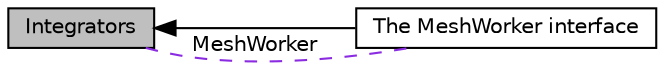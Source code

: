digraph "Integrators"
{
  edge [fontname="Helvetica",fontsize="10",labelfontname="Helvetica",labelfontsize="10"];
  node [fontname="Helvetica",fontsize="10",shape=box];
  rankdir=LR;
  Node2 [label="The MeshWorker interface",height=0.2,width=0.4,color="black", fillcolor="white", style="filled",URL="$group__MeshWorker.html",tooltip="A collection of classes and functions simplifying the coding of loops over all cells and faces...."];
  Node1 [label="Integrators",height=0.2,width=0.4,color="black", fillcolor="grey75", style="filled", fontcolor="black",tooltip="A collection of namespaces and functions which simplify the coding of forms and bilinear forms on fin..."];
  Node1->Node2 [shape=plaintext, dir="back", style="solid"];
  Node1->Node2 [shape=plaintext, label="MeshWorker", color="blueviolet", dir="none", style="dashed"];
}

